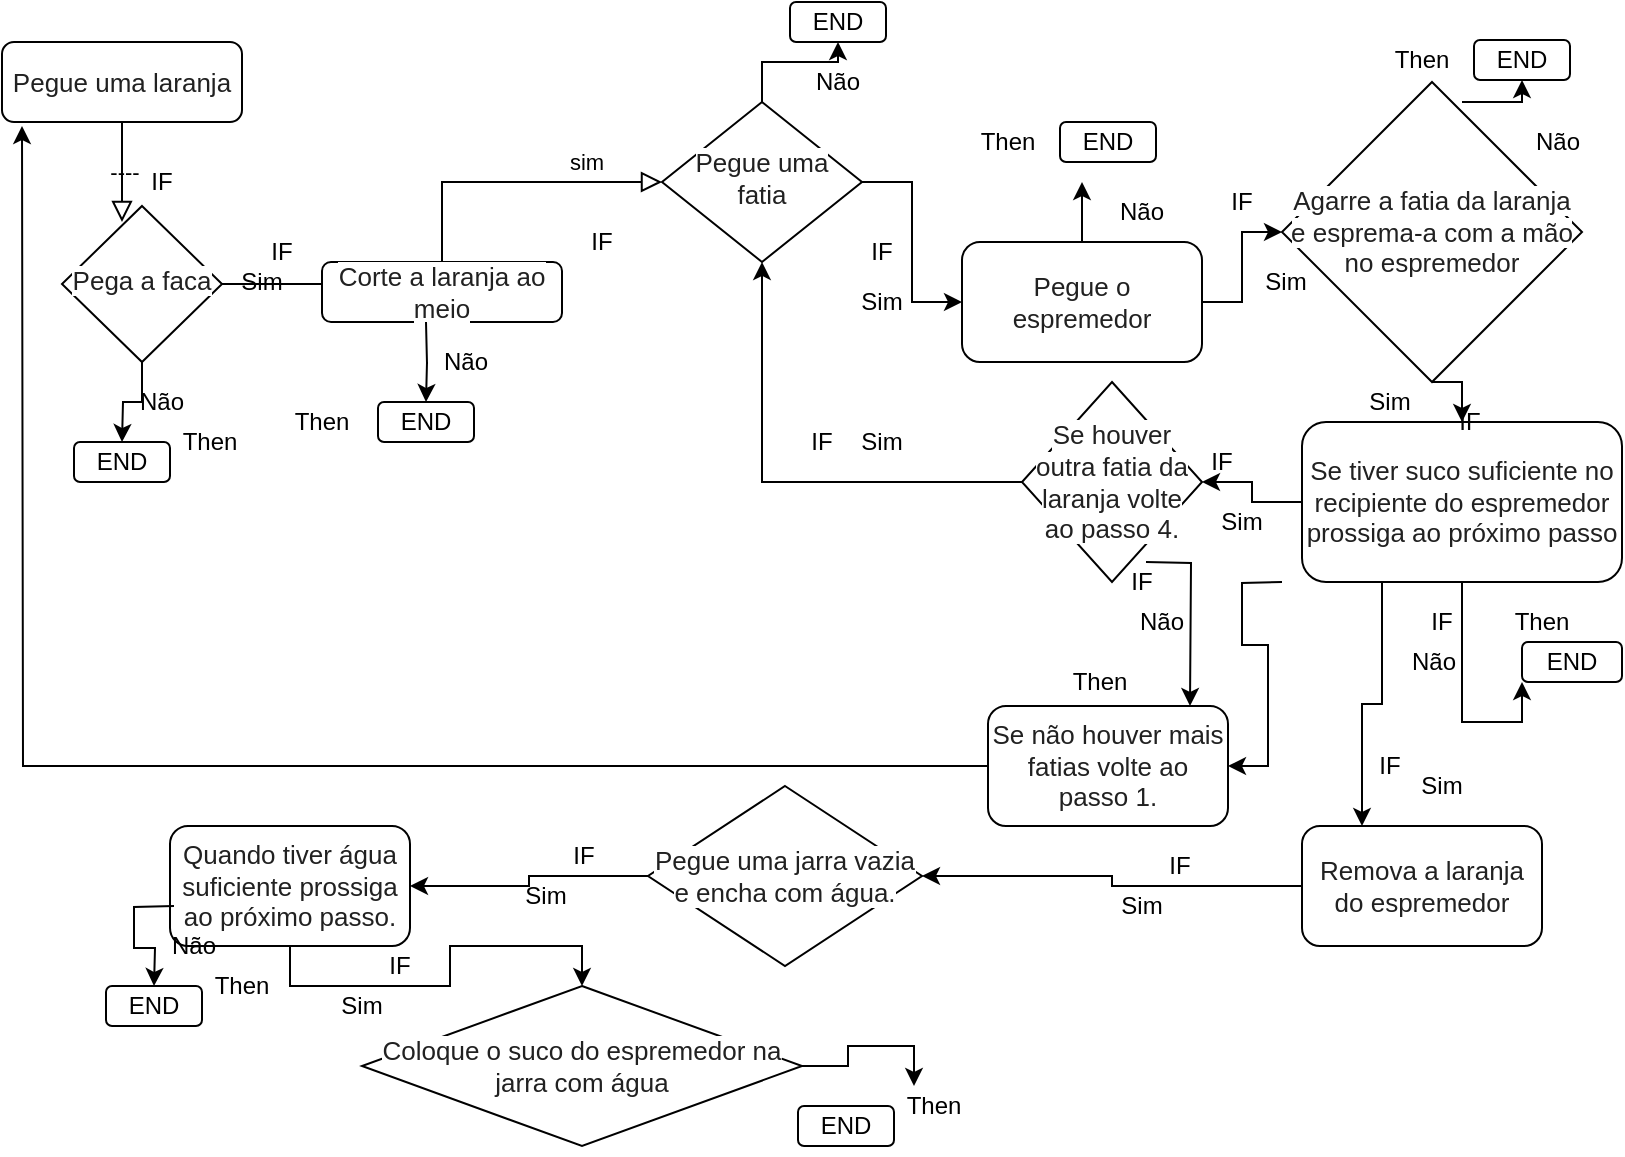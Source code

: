 <mxfile version="13.5.9" type="device"><diagram id="C5RBs43oDa-KdzZeNtuy" name="Page-1"><mxGraphModel dx="1826" dy="759" grid="1" gridSize="10" guides="1" tooltips="1" connect="1" arrows="1" fold="1" page="1" pageScale="1" pageWidth="827" pageHeight="1169" math="0" shadow="0"><root><mxCell id="WIyWlLk6GJQsqaUBKTNV-0"/><mxCell id="WIyWlLk6GJQsqaUBKTNV-1" parent="WIyWlLk6GJQsqaUBKTNV-0"/><mxCell id="WIyWlLk6GJQsqaUBKTNV-2" value="----" style="rounded=0;html=1;jettySize=auto;orthogonalLoop=1;fontSize=11;endArrow=block;endFill=0;endSize=8;strokeWidth=1;shadow=0;labelBackgroundColor=none;edgeStyle=orthogonalEdgeStyle;" parent="WIyWlLk6GJQsqaUBKTNV-1" source="WIyWlLk6GJQsqaUBKTNV-3" edge="1"><mxGeometry relative="1" as="geometry"><mxPoint x="60" y="188" as="targetPoint"/></mxGeometry></mxCell><mxCell id="WIyWlLk6GJQsqaUBKTNV-3" value="&lt;span style=&quot;color: rgb(33 , 33 , 33) ; font-family: &amp;#34;arial&amp;#34; , &amp;#34;helvetica&amp;#34; , sans-serif ; font-size: small ; text-align: left ; background-color: rgb(255 , 255 , 255)&quot;&gt;Pegue uma laranja&lt;/span&gt;" style="rounded=1;whiteSpace=wrap;html=1;fontSize=12;glass=0;strokeWidth=1;shadow=0;" parent="WIyWlLk6GJQsqaUBKTNV-1" vertex="1"><mxGeometry y="98" width="120" height="40" as="geometry"/></mxCell><mxCell id="WIyWlLk6GJQsqaUBKTNV-4" value="sim" style="rounded=0;html=1;jettySize=auto;orthogonalLoop=1;fontSize=11;endArrow=block;endFill=0;endSize=8;strokeWidth=1;shadow=0;labelBackgroundColor=none;edgeStyle=orthogonalEdgeStyle;" parent="WIyWlLk6GJQsqaUBKTNV-1" source="WIyWlLk6GJQsqaUBKTNV-6" target="WIyWlLk6GJQsqaUBKTNV-10" edge="1"><mxGeometry x="0.721" y="10" relative="1" as="geometry"><mxPoint as="offset"/></mxGeometry></mxCell><mxCell id="JzQaVXW4p2IzgimmCCqd-32" style="edgeStyle=orthogonalEdgeStyle;rounded=0;orthogonalLoop=1;jettySize=auto;html=1;" edge="1" parent="WIyWlLk6GJQsqaUBKTNV-1" source="WIyWlLk6GJQsqaUBKTNV-6"><mxGeometry relative="1" as="geometry"><mxPoint x="60" y="298" as="targetPoint"/></mxGeometry></mxCell><mxCell id="WIyWlLk6GJQsqaUBKTNV-6" value="&lt;span style=&quot;color: rgb(33 , 33 , 33) ; font-family: &amp;#34;arial&amp;#34; , &amp;#34;helvetica&amp;#34; , sans-serif ; font-size: small ; text-align: left ; background-color: rgb(255 , 255 , 255)&quot;&gt;Pega a faca&lt;/span&gt;" style="rhombus;whiteSpace=wrap;html=1;shadow=0;fontFamily=Helvetica;fontSize=12;align=center;strokeWidth=1;spacing=6;spacingTop=-4;" parent="WIyWlLk6GJQsqaUBKTNV-1" vertex="1"><mxGeometry x="30" y="180" width="80" height="78" as="geometry"/></mxCell><mxCell id="WIyWlLk6GJQsqaUBKTNV-7" value="&lt;span style=&quot;color: rgb(33 , 33 , 33) ; font-family: &amp;#34;arial&amp;#34; , &amp;#34;helvetica&amp;#34; , sans-serif ; font-size: small ; text-align: left ; background-color: rgb(255 , 255 , 255)&quot;&gt;Corte a laranja ao meio&lt;/span&gt;" style="rounded=1;whiteSpace=wrap;html=1;fontSize=12;glass=0;strokeWidth=1;shadow=0;" parent="WIyWlLk6GJQsqaUBKTNV-1" vertex="1"><mxGeometry x="160" y="208" width="120" height="30" as="geometry"/></mxCell><mxCell id="JzQaVXW4p2IzgimmCCqd-9" style="edgeStyle=orthogonalEdgeStyle;rounded=0;orthogonalLoop=1;jettySize=auto;html=1;exitX=1;exitY=0.5;exitDx=0;exitDy=0;entryX=0;entryY=0.5;entryDx=0;entryDy=0;" edge="1" parent="WIyWlLk6GJQsqaUBKTNV-1" source="WIyWlLk6GJQsqaUBKTNV-10" target="WIyWlLk6GJQsqaUBKTNV-11"><mxGeometry relative="1" as="geometry"/></mxCell><mxCell id="JzQaVXW4p2IzgimmCCqd-119" value="" style="edgeStyle=orthogonalEdgeStyle;rounded=0;orthogonalLoop=1;jettySize=auto;html=1;" edge="1" parent="WIyWlLk6GJQsqaUBKTNV-1" source="WIyWlLk6GJQsqaUBKTNV-10" target="JzQaVXW4p2IzgimmCCqd-43"><mxGeometry relative="1" as="geometry"/></mxCell><mxCell id="WIyWlLk6GJQsqaUBKTNV-10" value="&lt;span style=&quot;color: rgb(33 , 33 , 33) ; font-family: &amp;#34;arial&amp;#34; , &amp;#34;helvetica&amp;#34; , sans-serif ; font-size: small ; text-align: left ; background-color: rgb(255 , 255 , 255)&quot;&gt;Pegue uma fatia&lt;/span&gt;" style="rhombus;whiteSpace=wrap;html=1;shadow=0;fontFamily=Helvetica;fontSize=12;align=center;strokeWidth=1;spacing=6;spacingTop=-4;" parent="WIyWlLk6GJQsqaUBKTNV-1" vertex="1"><mxGeometry x="330" y="128" width="100" height="80" as="geometry"/></mxCell><mxCell id="JzQaVXW4p2IzgimmCCqd-11" value="" style="edgeStyle=orthogonalEdgeStyle;rounded=0;orthogonalLoop=1;jettySize=auto;html=1;" edge="1" parent="WIyWlLk6GJQsqaUBKTNV-1" source="WIyWlLk6GJQsqaUBKTNV-11" target="JzQaVXW4p2IzgimmCCqd-10"><mxGeometry relative="1" as="geometry"/></mxCell><mxCell id="JzQaVXW4p2IzgimmCCqd-78" style="edgeStyle=orthogonalEdgeStyle;rounded=0;orthogonalLoop=1;jettySize=auto;html=1;" edge="1" parent="WIyWlLk6GJQsqaUBKTNV-1" source="WIyWlLk6GJQsqaUBKTNV-11"><mxGeometry relative="1" as="geometry"><mxPoint x="540" y="168" as="targetPoint"/></mxGeometry></mxCell><mxCell id="WIyWlLk6GJQsqaUBKTNV-11" value="&lt;span style=&quot;color: rgb(33 , 33 , 33) ; font-family: &amp;#34;arial&amp;#34; , &amp;#34;helvetica&amp;#34; , sans-serif ; font-size: small ; text-align: left ; background-color: rgb(255 , 255 , 255)&quot;&gt;Pegue o espremedor&lt;/span&gt;" style="rounded=1;whiteSpace=wrap;html=1;fontSize=12;glass=0;strokeWidth=1;shadow=0;" parent="WIyWlLk6GJQsqaUBKTNV-1" vertex="1"><mxGeometry x="480" y="198" width="120" height="60" as="geometry"/></mxCell><mxCell id="WIyWlLk6GJQsqaUBKTNV-12" value="END" style="rounded=1;whiteSpace=wrap;html=1;fontSize=12;glass=0;strokeWidth=1;shadow=0;" parent="WIyWlLk6GJQsqaUBKTNV-1" vertex="1"><mxGeometry x="36" y="298" width="48" height="20" as="geometry"/></mxCell><mxCell id="JzQaVXW4p2IzgimmCCqd-0" style="edgeStyle=orthogonalEdgeStyle;rounded=0;orthogonalLoop=1;jettySize=auto;html=1;exitX=0.5;exitY=1;exitDx=0;exitDy=0;" edge="1" parent="WIyWlLk6GJQsqaUBKTNV-1" source="WIyWlLk6GJQsqaUBKTNV-6" target="WIyWlLk6GJQsqaUBKTNV-6"><mxGeometry relative="1" as="geometry"/></mxCell><mxCell id="JzQaVXW4p2IzgimmCCqd-5" value="Não" style="text;html=1;strokeColor=none;fillColor=none;align=center;verticalAlign=middle;whiteSpace=wrap;rounded=0;" vertex="1" parent="WIyWlLk6GJQsqaUBKTNV-1"><mxGeometry x="60" y="268" width="40" height="20" as="geometry"/></mxCell><mxCell id="JzQaVXW4p2IzgimmCCqd-15" style="edgeStyle=orthogonalEdgeStyle;rounded=0;orthogonalLoop=1;jettySize=auto;html=1;exitX=0.5;exitY=1;exitDx=0;exitDy=0;entryX=0.5;entryY=0;entryDx=0;entryDy=0;" edge="1" parent="WIyWlLk6GJQsqaUBKTNV-1" source="JzQaVXW4p2IzgimmCCqd-10" target="JzQaVXW4p2IzgimmCCqd-13"><mxGeometry relative="1" as="geometry"/></mxCell><mxCell id="JzQaVXW4p2IzgimmCCqd-80" style="edgeStyle=orthogonalEdgeStyle;rounded=0;orthogonalLoop=1;jettySize=auto;html=1;entryX=0.5;entryY=1;entryDx=0;entryDy=0;" edge="1" parent="WIyWlLk6GJQsqaUBKTNV-1" target="JzQaVXW4p2IzgimmCCqd-81"><mxGeometry relative="1" as="geometry"><mxPoint x="770" y="128" as="targetPoint"/><mxPoint x="730" y="128" as="sourcePoint"/></mxGeometry></mxCell><mxCell id="JzQaVXW4p2IzgimmCCqd-10" value="&lt;span style=&quot;color: rgb(33 , 33 , 33) ; font-family: &amp;#34;arial&amp;#34; , &amp;#34;helvetica&amp;#34; , sans-serif ; font-size: small ; text-align: left ; background-color: rgb(255 , 255 , 255)&quot;&gt;Agarre a fatia da laranja e esprema-a com a mão no espremedor&lt;/span&gt;" style="rhombus;whiteSpace=wrap;html=1;" vertex="1" parent="WIyWlLk6GJQsqaUBKTNV-1"><mxGeometry x="640" y="118" width="150" height="150" as="geometry"/></mxCell><mxCell id="JzQaVXW4p2IzgimmCCqd-22" value="" style="edgeStyle=orthogonalEdgeStyle;rounded=0;orthogonalLoop=1;jettySize=auto;html=1;" edge="1" parent="WIyWlLk6GJQsqaUBKTNV-1" source="JzQaVXW4p2IzgimmCCqd-13" target="JzQaVXW4p2IzgimmCCqd-16"><mxGeometry relative="1" as="geometry"/></mxCell><mxCell id="JzQaVXW4p2IzgimmCCqd-114" style="edgeStyle=orthogonalEdgeStyle;rounded=0;orthogonalLoop=1;jettySize=auto;html=1;exitX=0.5;exitY=1;exitDx=0;exitDy=0;entryX=0;entryY=1;entryDx=0;entryDy=0;" edge="1" parent="WIyWlLk6GJQsqaUBKTNV-1" source="JzQaVXW4p2IzgimmCCqd-13" target="JzQaVXW4p2IzgimmCCqd-83"><mxGeometry relative="1" as="geometry"/></mxCell><mxCell id="JzQaVXW4p2IzgimmCCqd-139" style="edgeStyle=orthogonalEdgeStyle;rounded=0;orthogonalLoop=1;jettySize=auto;html=1;exitX=0.25;exitY=1;exitDx=0;exitDy=0;entryX=0.25;entryY=0;entryDx=0;entryDy=0;" edge="1" parent="WIyWlLk6GJQsqaUBKTNV-1" source="JzQaVXW4p2IzgimmCCqd-13" target="JzQaVXW4p2IzgimmCCqd-138"><mxGeometry relative="1" as="geometry"/></mxCell><mxCell id="JzQaVXW4p2IzgimmCCqd-13" value="&lt;span style=&quot;color: rgb(33 , 33 , 33) ; font-family: &amp;#34;arial&amp;#34; , &amp;#34;helvetica&amp;#34; , sans-serif ; font-size: small ; text-align: left ; background-color: rgb(255 , 255 , 255)&quot;&gt;Se tiver suco suficiente no recipiente do espremedor prossiga ao próximo passo&lt;/span&gt;" style="rounded=1;whiteSpace=wrap;html=1;" vertex="1" parent="WIyWlLk6GJQsqaUBKTNV-1"><mxGeometry x="650" y="288" width="160" height="80" as="geometry"/></mxCell><mxCell id="JzQaVXW4p2IzgimmCCqd-118" style="edgeStyle=orthogonalEdgeStyle;rounded=0;orthogonalLoop=1;jettySize=auto;html=1;exitX=0;exitY=0.5;exitDx=0;exitDy=0;" edge="1" parent="WIyWlLk6GJQsqaUBKTNV-1" source="JzQaVXW4p2IzgimmCCqd-16" target="WIyWlLk6GJQsqaUBKTNV-10"><mxGeometry relative="1" as="geometry"/></mxCell><mxCell id="JzQaVXW4p2IzgimmCCqd-16" value="&lt;span style=&quot;color: rgb(33 , 33 , 33) ; font-family: &amp;#34;arial&amp;#34; , &amp;#34;helvetica&amp;#34; , sans-serif ; font-size: small ; text-align: left ; background-color: rgb(255 , 255 , 255)&quot;&gt;Se houver outra fatia da laranja volte ao passo 4.&lt;/span&gt;" style="rhombus;whiteSpace=wrap;html=1;" vertex="1" parent="WIyWlLk6GJQsqaUBKTNV-1"><mxGeometry x="510" y="268" width="90" height="100" as="geometry"/></mxCell><mxCell id="JzQaVXW4p2IzgimmCCqd-31" value="Sim" style="text;html=1;strokeColor=none;fillColor=none;align=center;verticalAlign=middle;whiteSpace=wrap;rounded=0;" vertex="1" parent="WIyWlLk6GJQsqaUBKTNV-1"><mxGeometry x="110" y="208" width="40" height="20" as="geometry"/></mxCell><mxCell id="JzQaVXW4p2IzgimmCCqd-35" style="edgeStyle=orthogonalEdgeStyle;rounded=0;orthogonalLoop=1;jettySize=auto;html=1;" edge="1" parent="WIyWlLk6GJQsqaUBKTNV-1"><mxGeometry relative="1" as="geometry"><mxPoint x="212" y="278" as="targetPoint"/><mxPoint x="212" y="238" as="sourcePoint"/></mxGeometry></mxCell><mxCell id="JzQaVXW4p2IzgimmCCqd-36" value="END" style="rounded=1;whiteSpace=wrap;html=1;fontSize=12;glass=0;strokeWidth=1;shadow=0;" vertex="1" parent="WIyWlLk6GJQsqaUBKTNV-1"><mxGeometry x="188" y="278" width="48" height="20" as="geometry"/></mxCell><mxCell id="JzQaVXW4p2IzgimmCCqd-37" style="edgeStyle=orthogonalEdgeStyle;rounded=0;orthogonalLoop=1;jettySize=auto;html=1;exitX=0.5;exitY=1;exitDx=0;exitDy=0;" edge="1" parent="WIyWlLk6GJQsqaUBKTNV-1"><mxGeometry relative="1" as="geometry"><mxPoint x="212" y="238" as="sourcePoint"/><mxPoint x="212" y="238" as="targetPoint"/></mxGeometry></mxCell><mxCell id="JzQaVXW4p2IzgimmCCqd-38" value="Não" style="text;html=1;strokeColor=none;fillColor=none;align=center;verticalAlign=middle;whiteSpace=wrap;rounded=0;" vertex="1" parent="WIyWlLk6GJQsqaUBKTNV-1"><mxGeometry x="212" y="248" width="40" height="20" as="geometry"/></mxCell><mxCell id="JzQaVXW4p2IzgimmCCqd-39" value="IF" style="text;html=1;strokeColor=none;fillColor=none;align=center;verticalAlign=middle;whiteSpace=wrap;rounded=0;" vertex="1" parent="WIyWlLk6GJQsqaUBKTNV-1"><mxGeometry x="60" y="158" width="40" height="20" as="geometry"/></mxCell><mxCell id="JzQaVXW4p2IzgimmCCqd-40" value="Then" style="text;html=1;strokeColor=none;fillColor=none;align=center;verticalAlign=middle;whiteSpace=wrap;rounded=0;" vertex="1" parent="WIyWlLk6GJQsqaUBKTNV-1"><mxGeometry x="84" y="288" width="40" height="20" as="geometry"/></mxCell><mxCell id="JzQaVXW4p2IzgimmCCqd-41" value="Then" style="text;html=1;strokeColor=none;fillColor=none;align=center;verticalAlign=middle;whiteSpace=wrap;rounded=0;" vertex="1" parent="WIyWlLk6GJQsqaUBKTNV-1"><mxGeometry x="140" y="278" width="40" height="20" as="geometry"/></mxCell><mxCell id="JzQaVXW4p2IzgimmCCqd-43" value="END" style="rounded=1;whiteSpace=wrap;html=1;fontSize=12;glass=0;strokeWidth=1;shadow=0;" vertex="1" parent="WIyWlLk6GJQsqaUBKTNV-1"><mxGeometry x="394" y="78" width="48" height="20" as="geometry"/></mxCell><mxCell id="JzQaVXW4p2IzgimmCCqd-44" style="edgeStyle=orthogonalEdgeStyle;rounded=0;orthogonalLoop=1;jettySize=auto;html=1;exitX=0.5;exitY=1;exitDx=0;exitDy=0;" edge="1" parent="WIyWlLk6GJQsqaUBKTNV-1"><mxGeometry relative="1" as="geometry"><mxPoint x="380" y="208" as="sourcePoint"/><mxPoint x="380" y="208" as="targetPoint"/></mxGeometry></mxCell><mxCell id="JzQaVXW4p2IzgimmCCqd-45" value="Não" style="text;html=1;strokeColor=none;fillColor=none;align=center;verticalAlign=middle;whiteSpace=wrap;rounded=0;" vertex="1" parent="WIyWlLk6GJQsqaUBKTNV-1"><mxGeometry x="398" y="108" width="40" height="20" as="geometry"/></mxCell><mxCell id="JzQaVXW4p2IzgimmCCqd-47" value="IF" style="text;html=1;strokeColor=none;fillColor=none;align=center;verticalAlign=middle;whiteSpace=wrap;rounded=0;" vertex="1" parent="WIyWlLk6GJQsqaUBKTNV-1"><mxGeometry x="280" y="188" width="40" height="20" as="geometry"/></mxCell><mxCell id="JzQaVXW4p2IzgimmCCqd-48" value="Sim" style="text;html=1;strokeColor=none;fillColor=none;align=center;verticalAlign=middle;whiteSpace=wrap;rounded=0;" vertex="1" parent="WIyWlLk6GJQsqaUBKTNV-1"><mxGeometry x="420" y="218" width="40" height="20" as="geometry"/></mxCell><mxCell id="JzQaVXW4p2IzgimmCCqd-49" value="Sim" style="text;html=1;strokeColor=none;fillColor=none;align=center;verticalAlign=middle;whiteSpace=wrap;rounded=0;" vertex="1" parent="WIyWlLk6GJQsqaUBKTNV-1"><mxGeometry x="622" y="208" width="40" height="20" as="geometry"/></mxCell><mxCell id="JzQaVXW4p2IzgimmCCqd-51" value="Sim" style="text;html=1;strokeColor=none;fillColor=none;align=center;verticalAlign=middle;whiteSpace=wrap;rounded=0;" vertex="1" parent="WIyWlLk6GJQsqaUBKTNV-1"><mxGeometry x="674" y="268" width="40" height="20" as="geometry"/></mxCell><mxCell id="JzQaVXW4p2IzgimmCCqd-53" value="Sim" style="text;html=1;strokeColor=none;fillColor=none;align=center;verticalAlign=middle;whiteSpace=wrap;rounded=0;" vertex="1" parent="WIyWlLk6GJQsqaUBKTNV-1"><mxGeometry x="600" y="328" width="40" height="20" as="geometry"/></mxCell><mxCell id="JzQaVXW4p2IzgimmCCqd-59" value="IF" style="text;html=1;strokeColor=none;fillColor=none;align=center;verticalAlign=middle;whiteSpace=wrap;rounded=0;" vertex="1" parent="WIyWlLk6GJQsqaUBKTNV-1"><mxGeometry x="420" y="193" width="40" height="20" as="geometry"/></mxCell><mxCell id="JzQaVXW4p2IzgimmCCqd-61" value="IF" style="text;html=1;strokeColor=none;fillColor=none;align=center;verticalAlign=middle;whiteSpace=wrap;rounded=0;" vertex="1" parent="WIyWlLk6GJQsqaUBKTNV-1"><mxGeometry x="600" y="168" width="40" height="20" as="geometry"/></mxCell><mxCell id="JzQaVXW4p2IzgimmCCqd-62" value="IF" style="text;html=1;strokeColor=none;fillColor=none;align=center;verticalAlign=middle;whiteSpace=wrap;rounded=0;" vertex="1" parent="WIyWlLk6GJQsqaUBKTNV-1"><mxGeometry x="714" y="278" width="40" height="20" as="geometry"/></mxCell><mxCell id="JzQaVXW4p2IzgimmCCqd-64" value="IF" style="text;html=1;strokeColor=none;fillColor=none;align=center;verticalAlign=middle;whiteSpace=wrap;rounded=0;" vertex="1" parent="WIyWlLk6GJQsqaUBKTNV-1"><mxGeometry x="590" y="298" width="40" height="20" as="geometry"/></mxCell><mxCell id="JzQaVXW4p2IzgimmCCqd-75" value="END" style="rounded=1;whiteSpace=wrap;html=1;fontSize=12;glass=0;strokeWidth=1;shadow=0;" vertex="1" parent="WIyWlLk6GJQsqaUBKTNV-1"><mxGeometry x="529" y="138" width="48" height="20" as="geometry"/></mxCell><mxCell id="JzQaVXW4p2IzgimmCCqd-77" value="Then" style="text;html=1;strokeColor=none;fillColor=none;align=center;verticalAlign=middle;whiteSpace=wrap;rounded=0;" vertex="1" parent="WIyWlLk6GJQsqaUBKTNV-1"><mxGeometry x="483" y="138" width="40" height="20" as="geometry"/></mxCell><mxCell id="JzQaVXW4p2IzgimmCCqd-81" value="END" style="rounded=1;whiteSpace=wrap;html=1;fontSize=12;glass=0;strokeWidth=1;shadow=0;" vertex="1" parent="WIyWlLk6GJQsqaUBKTNV-1"><mxGeometry x="736" y="97" width="48" height="20" as="geometry"/></mxCell><mxCell id="JzQaVXW4p2IzgimmCCqd-82" value="Then" style="text;html=1;strokeColor=none;fillColor=none;align=center;verticalAlign=middle;whiteSpace=wrap;rounded=0;" vertex="1" parent="WIyWlLk6GJQsqaUBKTNV-1"><mxGeometry x="690" y="97" width="40" height="20" as="geometry"/></mxCell><mxCell id="JzQaVXW4p2IzgimmCCqd-83" value="END" style="rounded=1;whiteSpace=wrap;html=1;fontSize=12;glass=0;strokeWidth=1;shadow=0;" vertex="1" parent="WIyWlLk6GJQsqaUBKTNV-1"><mxGeometry x="760" y="398" width="50" height="20" as="geometry"/></mxCell><mxCell id="JzQaVXW4p2IzgimmCCqd-84" value="Then" style="text;html=1;strokeColor=none;fillColor=none;align=center;verticalAlign=middle;whiteSpace=wrap;rounded=0;" vertex="1" parent="WIyWlLk6GJQsqaUBKTNV-1"><mxGeometry x="750" y="378" width="40" height="20" as="geometry"/></mxCell><mxCell id="JzQaVXW4p2IzgimmCCqd-88" value="" style="edgeStyle=orthogonalEdgeStyle;rounded=0;orthogonalLoop=1;jettySize=auto;html=1;entryX=0.25;entryY=0;entryDx=0;entryDy=0;" edge="1" parent="WIyWlLk6GJQsqaUBKTNV-1"><mxGeometry relative="1" as="geometry"><mxPoint x="572" y="358" as="sourcePoint"/><mxPoint x="594" y="430" as="targetPoint"/></mxGeometry></mxCell><mxCell id="JzQaVXW4p2IzgimmCCqd-90" value="Then" style="text;html=1;strokeColor=none;fillColor=none;align=center;verticalAlign=middle;whiteSpace=wrap;rounded=0;" vertex="1" parent="WIyWlLk6GJQsqaUBKTNV-1"><mxGeometry x="529" y="408" width="40" height="20" as="geometry"/></mxCell><mxCell id="JzQaVXW4p2IzgimmCCqd-106" value="IF" style="text;html=1;strokeColor=none;fillColor=none;align=center;verticalAlign=middle;whiteSpace=wrap;rounded=0;" vertex="1" parent="WIyWlLk6GJQsqaUBKTNV-1"><mxGeometry x="120" y="193" width="40" height="20" as="geometry"/></mxCell><mxCell id="JzQaVXW4p2IzgimmCCqd-111" value="Não" style="text;html=1;strokeColor=none;fillColor=none;align=center;verticalAlign=middle;whiteSpace=wrap;rounded=0;" vertex="1" parent="WIyWlLk6GJQsqaUBKTNV-1"><mxGeometry x="550" y="173" width="40" height="20" as="geometry"/></mxCell><mxCell id="JzQaVXW4p2IzgimmCCqd-112" value="Não" style="text;html=1;strokeColor=none;fillColor=none;align=center;verticalAlign=middle;whiteSpace=wrap;rounded=0;" vertex="1" parent="WIyWlLk6GJQsqaUBKTNV-1"><mxGeometry x="758" y="138" width="40" height="20" as="geometry"/></mxCell><mxCell id="JzQaVXW4p2IzgimmCCqd-132" style="edgeStyle=orthogonalEdgeStyle;rounded=0;orthogonalLoop=1;jettySize=auto;html=1;entryX=1;entryY=0.5;entryDx=0;entryDy=0;" edge="1" parent="WIyWlLk6GJQsqaUBKTNV-1" target="JzQaVXW4p2IzgimmCCqd-124"><mxGeometry relative="1" as="geometry"><mxPoint x="640" y="368" as="sourcePoint"/></mxGeometry></mxCell><mxCell id="JzQaVXW4p2IzgimmCCqd-115" value="IF" style="text;html=1;strokeColor=none;fillColor=none;align=center;verticalAlign=middle;whiteSpace=wrap;rounded=0;" vertex="1" parent="WIyWlLk6GJQsqaUBKTNV-1"><mxGeometry x="700" y="378" width="40" height="20" as="geometry"/></mxCell><mxCell id="JzQaVXW4p2IzgimmCCqd-116" value="Não" style="text;html=1;strokeColor=none;fillColor=none;align=center;verticalAlign=middle;whiteSpace=wrap;rounded=0;" vertex="1" parent="WIyWlLk6GJQsqaUBKTNV-1"><mxGeometry x="696" y="398" width="40" height="20" as="geometry"/></mxCell><mxCell id="JzQaVXW4p2IzgimmCCqd-120" value="IF" style="text;html=1;strokeColor=none;fillColor=none;align=center;verticalAlign=middle;whiteSpace=wrap;rounded=0;" vertex="1" parent="WIyWlLk6GJQsqaUBKTNV-1"><mxGeometry x="390" y="288" width="40" height="20" as="geometry"/></mxCell><mxCell id="JzQaVXW4p2IzgimmCCqd-121" value="Sim" style="text;html=1;strokeColor=none;fillColor=none;align=center;verticalAlign=middle;whiteSpace=wrap;rounded=0;" vertex="1" parent="WIyWlLk6GJQsqaUBKTNV-1"><mxGeometry x="420" y="288" width="40" height="20" as="geometry"/></mxCell><mxCell id="JzQaVXW4p2IzgimmCCqd-122" value="IF" style="text;html=1;strokeColor=none;fillColor=none;align=center;verticalAlign=middle;whiteSpace=wrap;rounded=0;" vertex="1" parent="WIyWlLk6GJQsqaUBKTNV-1"><mxGeometry x="550" y="358" width="40" height="20" as="geometry"/></mxCell><mxCell id="JzQaVXW4p2IzgimmCCqd-137" style="edgeStyle=orthogonalEdgeStyle;rounded=0;orthogonalLoop=1;jettySize=auto;html=1;" edge="1" parent="WIyWlLk6GJQsqaUBKTNV-1" source="JzQaVXW4p2IzgimmCCqd-124"><mxGeometry relative="1" as="geometry"><mxPoint x="10.0" y="140" as="targetPoint"/></mxGeometry></mxCell><mxCell id="JzQaVXW4p2IzgimmCCqd-124" value="&#10;&#10;&lt;span style=&quot;color: rgb(33, 33, 33); font-family: arial, helvetica, sans-serif; font-size: small; font-style: normal; font-weight: 400; letter-spacing: normal; text-align: left; text-indent: 0px; text-transform: none; word-spacing: 0px; background-color: rgb(255, 255, 255); display: inline; float: none;&quot;&gt;Se não houver mais fatias volte ao passo 1.&lt;/span&gt;&#10;&#10;" style="rounded=1;whiteSpace=wrap;html=1;" vertex="1" parent="WIyWlLk6GJQsqaUBKTNV-1"><mxGeometry x="493" y="430" width="120" height="60" as="geometry"/></mxCell><mxCell id="JzQaVXW4p2IzgimmCCqd-136" value="Não" style="text;html=1;strokeColor=none;fillColor=none;align=center;verticalAlign=middle;whiteSpace=wrap;rounded=0;" vertex="1" parent="WIyWlLk6GJQsqaUBKTNV-1"><mxGeometry x="560" y="378" width="40" height="20" as="geometry"/></mxCell><mxCell id="JzQaVXW4p2IzgimmCCqd-145" style="edgeStyle=orthogonalEdgeStyle;rounded=0;orthogonalLoop=1;jettySize=auto;html=1;exitX=0;exitY=0.5;exitDx=0;exitDy=0;entryX=1;entryY=0.5;entryDx=0;entryDy=0;" edge="1" parent="WIyWlLk6GJQsqaUBKTNV-1" source="JzQaVXW4p2IzgimmCCqd-138" target="JzQaVXW4p2IzgimmCCqd-144"><mxGeometry relative="1" as="geometry"/></mxCell><mxCell id="JzQaVXW4p2IzgimmCCqd-138" value="&#10;&#10;&lt;span style=&quot;color: rgb(33, 33, 33); font-family: arial, helvetica, sans-serif; font-size: small; font-style: normal; font-weight: 400; letter-spacing: normal; text-align: left; text-indent: 0px; text-transform: none; word-spacing: 0px; background-color: rgb(255, 255, 255); display: inline; float: none;&quot;&gt;Remova a laranja do espremedor&lt;/span&gt;&#10;&#10;" style="rounded=1;whiteSpace=wrap;html=1;" vertex="1" parent="WIyWlLk6GJQsqaUBKTNV-1"><mxGeometry x="650" y="490" width="120" height="60" as="geometry"/></mxCell><mxCell id="JzQaVXW4p2IzgimmCCqd-142" value="IF" style="text;html=1;strokeColor=none;fillColor=none;align=center;verticalAlign=middle;whiteSpace=wrap;rounded=0;" vertex="1" parent="WIyWlLk6GJQsqaUBKTNV-1"><mxGeometry x="674" y="450" width="40" height="20" as="geometry"/></mxCell><mxCell id="JzQaVXW4p2IzgimmCCqd-143" value="Sim" style="text;html=1;strokeColor=none;fillColor=none;align=center;verticalAlign=middle;whiteSpace=wrap;rounded=0;" vertex="1" parent="WIyWlLk6GJQsqaUBKTNV-1"><mxGeometry x="700" y="460" width="40" height="20" as="geometry"/></mxCell><mxCell id="JzQaVXW4p2IzgimmCCqd-149" style="edgeStyle=orthogonalEdgeStyle;rounded=0;orthogonalLoop=1;jettySize=auto;html=1;" edge="1" parent="WIyWlLk6GJQsqaUBKTNV-1" source="JzQaVXW4p2IzgimmCCqd-144" target="JzQaVXW4p2IzgimmCCqd-148"><mxGeometry relative="1" as="geometry"/></mxCell><mxCell id="JzQaVXW4p2IzgimmCCqd-144" value="&#10;&#10;&lt;span style=&quot;color: rgb(33, 33, 33); font-family: arial, helvetica, sans-serif; font-size: small; font-style: normal; font-weight: 400; letter-spacing: normal; text-align: left; text-indent: 0px; text-transform: none; word-spacing: 0px; background-color: rgb(255, 255, 255); display: inline; float: none;&quot;&gt;Pegue uma jarra vazia e encha com água.&lt;/span&gt;&#10;&#10;" style="rhombus;whiteSpace=wrap;html=1;" vertex="1" parent="WIyWlLk6GJQsqaUBKTNV-1"><mxGeometry x="323" y="470" width="137" height="90" as="geometry"/></mxCell><mxCell id="JzQaVXW4p2IzgimmCCqd-146" value="IF" style="text;html=1;strokeColor=none;fillColor=none;align=center;verticalAlign=middle;whiteSpace=wrap;rounded=0;" vertex="1" parent="WIyWlLk6GJQsqaUBKTNV-1"><mxGeometry x="569" y="500" width="40" height="20" as="geometry"/></mxCell><mxCell id="JzQaVXW4p2IzgimmCCqd-147" value="Sim" style="text;html=1;strokeColor=none;fillColor=none;align=center;verticalAlign=middle;whiteSpace=wrap;rounded=0;" vertex="1" parent="WIyWlLk6GJQsqaUBKTNV-1"><mxGeometry x="550" y="520" width="40" height="20" as="geometry"/></mxCell><mxCell id="JzQaVXW4p2IzgimmCCqd-154" style="edgeStyle=orthogonalEdgeStyle;rounded=0;orthogonalLoop=1;jettySize=auto;html=1;" edge="1" parent="WIyWlLk6GJQsqaUBKTNV-1" source="JzQaVXW4p2IzgimmCCqd-148" target="JzQaVXW4p2IzgimmCCqd-150"><mxGeometry relative="1" as="geometry"/></mxCell><mxCell id="JzQaVXW4p2IzgimmCCqd-148" value="&#10;&#10;&lt;span style=&quot;color: rgb(33, 33, 33); font-family: arial, helvetica, sans-serif; font-size: small; font-style: normal; font-weight: 400; letter-spacing: normal; text-align: left; text-indent: 0px; text-transform: none; word-spacing: 0px; background-color: rgb(255, 255, 255); display: inline; float: none;&quot;&gt;Quando tiver água suficiente prossiga ao próximo passo.&lt;/span&gt;&#10;&#10;" style="rounded=1;whiteSpace=wrap;html=1;" vertex="1" parent="WIyWlLk6GJQsqaUBKTNV-1"><mxGeometry x="84" y="490" width="120" height="60" as="geometry"/></mxCell><mxCell id="JzQaVXW4p2IzgimmCCqd-153" style="edgeStyle=orthogonalEdgeStyle;rounded=0;orthogonalLoop=1;jettySize=auto;html=1;exitX=1;exitY=0.5;exitDx=0;exitDy=0;entryX=0.25;entryY=0;entryDx=0;entryDy=0;" edge="1" parent="WIyWlLk6GJQsqaUBKTNV-1" source="JzQaVXW4p2IzgimmCCqd-150" target="JzQaVXW4p2IzgimmCCqd-152"><mxGeometry relative="1" as="geometry"/></mxCell><mxCell id="JzQaVXW4p2IzgimmCCqd-150" value="&#10;&#10;&lt;span style=&quot;color: rgb(33, 33, 33); font-family: arial, helvetica, sans-serif; font-size: small; font-style: normal; font-weight: 400; letter-spacing: normal; text-align: left; text-indent: 0px; text-transform: none; word-spacing: 0px; background-color: rgb(255, 255, 255); display: inline; float: none;&quot;&gt;Coloque o suco do espremedor na jarra com água&lt;/span&gt;&#10;&#10;" style="rhombus;whiteSpace=wrap;html=1;" vertex="1" parent="WIyWlLk6GJQsqaUBKTNV-1"><mxGeometry x="180" y="570" width="220" height="80" as="geometry"/></mxCell><mxCell id="JzQaVXW4p2IzgimmCCqd-151" value="END" style="rounded=1;whiteSpace=wrap;html=1;fontSize=12;glass=0;strokeWidth=1;shadow=0;" vertex="1" parent="WIyWlLk6GJQsqaUBKTNV-1"><mxGeometry x="398" y="630" width="48" height="20" as="geometry"/></mxCell><mxCell id="JzQaVXW4p2IzgimmCCqd-152" value="Then" style="text;html=1;strokeColor=none;fillColor=none;align=center;verticalAlign=middle;whiteSpace=wrap;rounded=0;" vertex="1" parent="WIyWlLk6GJQsqaUBKTNV-1"><mxGeometry x="446" y="620" width="40" height="20" as="geometry"/></mxCell><mxCell id="JzQaVXW4p2IzgimmCCqd-155" value="IF" style="text;html=1;strokeColor=none;fillColor=none;align=center;verticalAlign=middle;whiteSpace=wrap;rounded=0;" vertex="1" parent="WIyWlLk6GJQsqaUBKTNV-1"><mxGeometry x="271" y="495" width="40" height="20" as="geometry"/></mxCell><mxCell id="JzQaVXW4p2IzgimmCCqd-156" value="Sim" style="text;html=1;strokeColor=none;fillColor=none;align=center;verticalAlign=middle;whiteSpace=wrap;rounded=0;" vertex="1" parent="WIyWlLk6GJQsqaUBKTNV-1"><mxGeometry x="252" y="515" width="40" height="20" as="geometry"/></mxCell><mxCell id="JzQaVXW4p2IzgimmCCqd-157" value="IF" style="text;html=1;strokeColor=none;fillColor=none;align=center;verticalAlign=middle;whiteSpace=wrap;rounded=0;" vertex="1" parent="WIyWlLk6GJQsqaUBKTNV-1"><mxGeometry x="179" y="550" width="40" height="20" as="geometry"/></mxCell><mxCell id="JzQaVXW4p2IzgimmCCqd-158" value="Sim" style="text;html=1;strokeColor=none;fillColor=none;align=center;verticalAlign=middle;whiteSpace=wrap;rounded=0;" vertex="1" parent="WIyWlLk6GJQsqaUBKTNV-1"><mxGeometry x="160" y="570" width="40" height="20" as="geometry"/></mxCell><mxCell id="JzQaVXW4p2IzgimmCCqd-163" style="edgeStyle=orthogonalEdgeStyle;rounded=0;orthogonalLoop=1;jettySize=auto;html=1;" edge="1" parent="WIyWlLk6GJQsqaUBKTNV-1"><mxGeometry relative="1" as="geometry"><mxPoint x="76.0" y="570" as="targetPoint"/><mxPoint x="86.0" y="530.0" as="sourcePoint"/></mxGeometry></mxCell><mxCell id="JzQaVXW4p2IzgimmCCqd-164" value="END" style="rounded=1;whiteSpace=wrap;html=1;fontSize=12;glass=0;strokeWidth=1;shadow=0;" vertex="1" parent="WIyWlLk6GJQsqaUBKTNV-1"><mxGeometry x="52" y="570" width="48" height="20" as="geometry"/></mxCell><mxCell id="JzQaVXW4p2IzgimmCCqd-165" style="edgeStyle=orthogonalEdgeStyle;rounded=0;orthogonalLoop=1;jettySize=auto;html=1;exitX=0.5;exitY=1;exitDx=0;exitDy=0;" edge="1" parent="WIyWlLk6GJQsqaUBKTNV-1"><mxGeometry relative="1" as="geometry"><mxPoint x="86.0" y="530" as="sourcePoint"/><mxPoint x="86.0" y="530" as="targetPoint"/></mxGeometry></mxCell><mxCell id="JzQaVXW4p2IzgimmCCqd-166" value="Não" style="text;html=1;strokeColor=none;fillColor=none;align=center;verticalAlign=middle;whiteSpace=wrap;rounded=0;" vertex="1" parent="WIyWlLk6GJQsqaUBKTNV-1"><mxGeometry x="76" y="540" width="40" height="20" as="geometry"/></mxCell><mxCell id="JzQaVXW4p2IzgimmCCqd-167" value="Then" style="text;html=1;strokeColor=none;fillColor=none;align=center;verticalAlign=middle;whiteSpace=wrap;rounded=0;" vertex="1" parent="WIyWlLk6GJQsqaUBKTNV-1"><mxGeometry x="100" y="560" width="40" height="20" as="geometry"/></mxCell></root></mxGraphModel></diagram></mxfile>